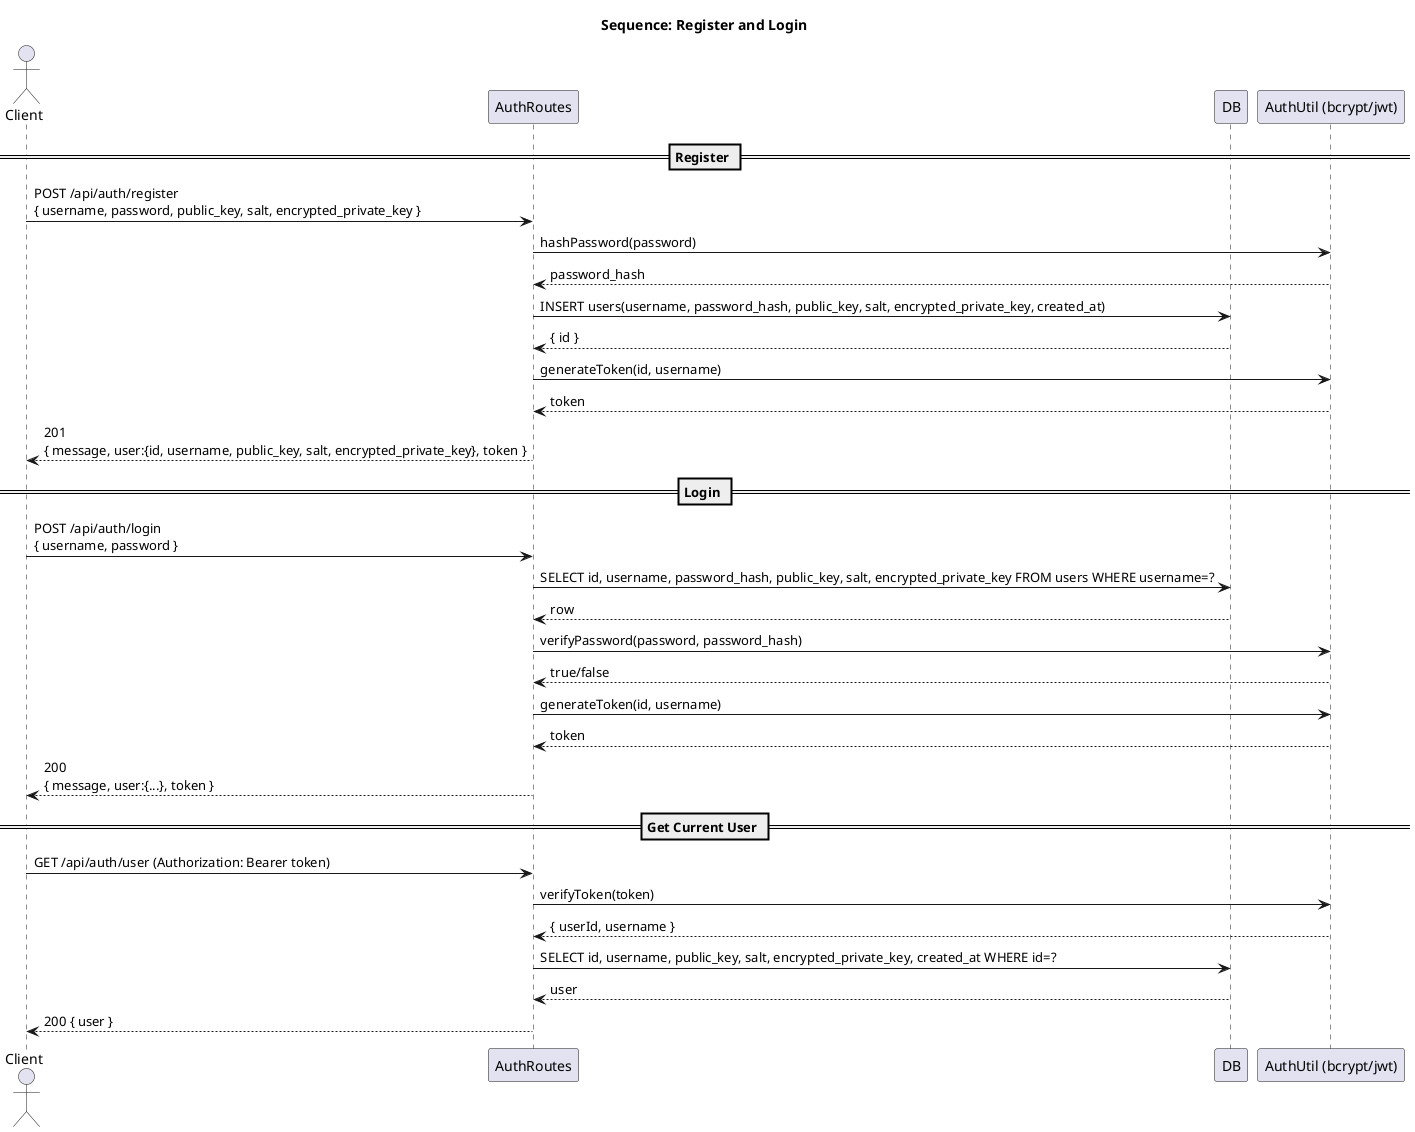 @startuml
title Sequence: Register and Login

actor Client
participant "AuthRoutes" as Auth
participant "DB" as DB
participant "AuthUtil (bcrypt/jwt)" as AU

== Register ==
Client -> Auth: POST /api/auth/register\n{ username, password, public_key, salt, encrypted_private_key }
Auth -> AU: hashPassword(password)
AU --> Auth: password_hash
Auth -> DB: INSERT users(username, password_hash, public_key, salt, encrypted_private_key, created_at)
DB --> Auth: { id }
Auth -> AU: generateToken(id, username)
AU --> Auth: token
Auth --> Client: 201\n{ message, user:{id, username, public_key, salt, encrypted_private_key}, token }

== Login ==
Client -> Auth: POST /api/auth/login\n{ username, password }
Auth -> DB: SELECT id, username, password_hash, public_key, salt, encrypted_private_key FROM users WHERE username=?
DB --> Auth: row
Auth -> AU: verifyPassword(password, password_hash)
AU --> Auth: true/false
Auth -> AU: generateToken(id, username)
AU --> Auth: token
Auth --> Client: 200\n{ message, user:{...}, token }

== Get Current User ==
Client -> Auth: GET /api/auth/user (Authorization: Bearer token)
Auth -> AU: verifyToken(token)
AU --> Auth: { userId, username }
Auth -> DB: SELECT id, username, public_key, salt, encrypted_private_key, created_at WHERE id=?
DB --> Auth: user
Auth --> Client: 200 { user }

@enduml


